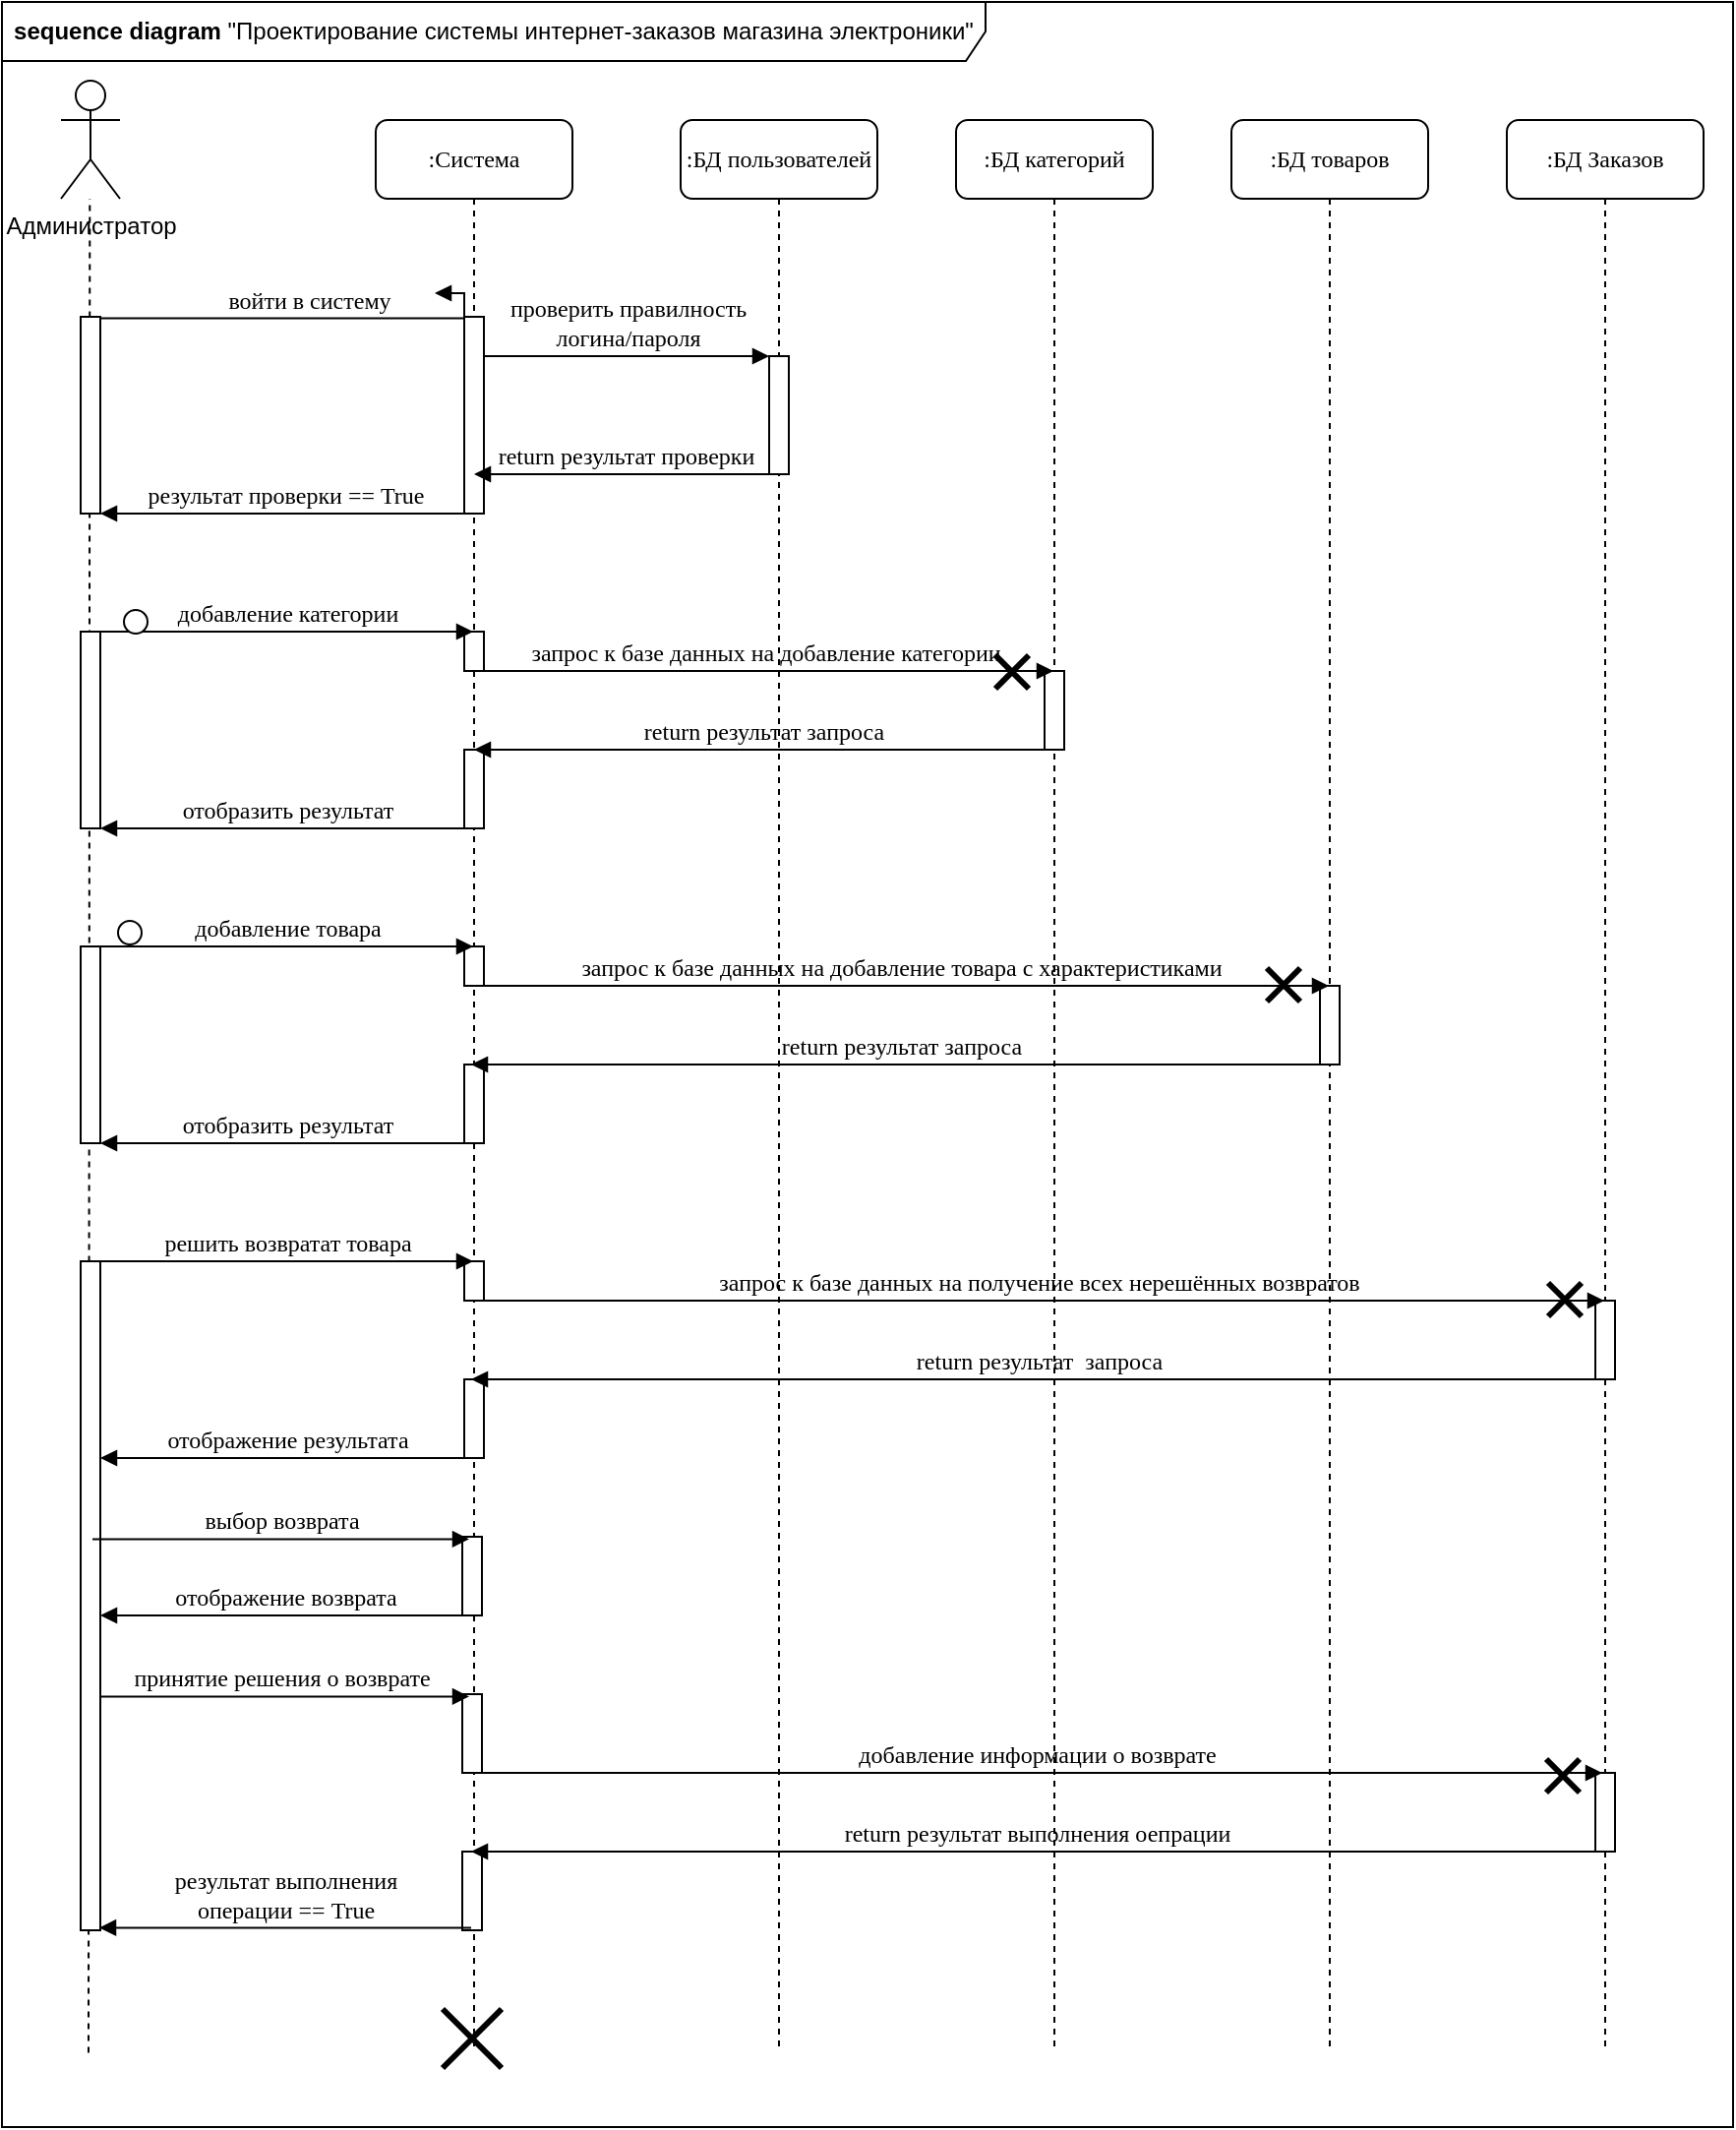 <mxfile version="12.9.10" type="github">
  <diagram id="oVIxdxJxopVWfWYeocZR" name="Page-1">
    <mxGraphModel dx="969" dy="491" grid="1" gridSize="10" guides="1" tooltips="1" connect="1" arrows="1" fold="1" page="1" pageScale="1" pageWidth="1169" pageHeight="827" math="0" shadow="0">
      <root>
        <mxCell id="0" />
        <mxCell id="1" parent="0" />
        <mxCell id="8eUQbEYo9qWNAHGdR6pD-3" value="&lt;b&gt;sequence diagram&lt;/b&gt;&amp;nbsp;&quot;Проектирование системы интернет-заказов магазина электроники&quot;" style="shape=umlFrame;whiteSpace=wrap;html=1;width=500;height=30;" vertex="1" parent="1">
          <mxGeometry x="40" y="40" width="880" height="1080" as="geometry" />
        </mxCell>
        <mxCell id="8eUQbEYo9qWNAHGdR6pD-4" value=":Система" style="shape=umlLifeline;perimeter=lifelinePerimeter;whiteSpace=wrap;html=1;container=1;collapsible=0;recursiveResize=0;outlineConnect=0;rounded=1;shadow=0;comic=0;labelBackgroundColor=none;strokeWidth=1;fontFamily=Verdana;fontSize=12;align=center;" vertex="1" parent="1">
          <mxGeometry x="230" y="100" width="100" height="980" as="geometry" />
        </mxCell>
        <mxCell id="8eUQbEYo9qWNAHGdR6pD-5" value="" style="html=1;points=[];perimeter=orthogonalPerimeter;rounded=0;shadow=0;comic=0;labelBackgroundColor=none;strokeWidth=1;fontFamily=Verdana;fontSize=12;align=center;" vertex="1" parent="8eUQbEYo9qWNAHGdR6pD-4">
          <mxGeometry x="45" y="100" width="10" height="100" as="geometry" />
        </mxCell>
        <mxCell id="8eUQbEYo9qWNAHGdR6pD-6" value="" style="html=1;points=[];perimeter=orthogonalPerimeter;rounded=0;shadow=0;comic=0;labelBackgroundColor=none;strokeWidth=1;fontFamily=Verdana;fontSize=12;align=center;" vertex="1" parent="8eUQbEYo9qWNAHGdR6pD-4">
          <mxGeometry x="45" y="260" width="10" height="20" as="geometry" />
        </mxCell>
        <mxCell id="8eUQbEYo9qWNAHGdR6pD-7" value="" style="html=1;points=[];perimeter=orthogonalPerimeter;rounded=0;shadow=0;comic=0;labelBackgroundColor=none;strokeWidth=1;fontFamily=Verdana;fontSize=12;align=center;" vertex="1" parent="8eUQbEYo9qWNAHGdR6pD-4">
          <mxGeometry x="45" y="320" width="10" height="40" as="geometry" />
        </mxCell>
        <mxCell id="8eUQbEYo9qWNAHGdR6pD-8" value="" style="html=1;points=[];perimeter=orthogonalPerimeter;rounded=0;shadow=0;comic=0;labelBackgroundColor=none;strokeWidth=1;fontFamily=Verdana;fontSize=12;align=center;" vertex="1" parent="8eUQbEYo9qWNAHGdR6pD-4">
          <mxGeometry x="44" y="720" width="10" height="40" as="geometry" />
        </mxCell>
        <mxCell id="8eUQbEYo9qWNAHGdR6pD-12" value="" style="html=1;points=[];perimeter=orthogonalPerimeter;rounded=0;shadow=0;comic=0;labelBackgroundColor=none;strokeWidth=1;fontFamily=Verdana;fontSize=12;align=center;" vertex="1" parent="8eUQbEYo9qWNAHGdR6pD-4">
          <mxGeometry x="44" y="800" width="10" height="40" as="geometry" />
        </mxCell>
        <mxCell id="8eUQbEYo9qWNAHGdR6pD-13" value="принятие решения о возврате" style="html=1;verticalAlign=bottom;endArrow=block;labelBackgroundColor=none;fontFamily=Verdana;fontSize=12;elbow=vertical;exitX=0.7;exitY=0.706;exitDx=0;exitDy=0;exitPerimeter=0;" edge="1" parent="8eUQbEYo9qWNAHGdR6pD-4">
          <mxGeometry relative="1" as="geometry">
            <mxPoint x="-144.0" y="801.2" as="sourcePoint" />
            <mxPoint x="47.5" y="801.2" as="targetPoint" />
            <Array as="points" />
          </mxGeometry>
        </mxCell>
        <mxCell id="8eUQbEYo9qWNAHGdR6pD-14" value="" style="html=1;points=[];perimeter=orthogonalPerimeter;rounded=0;shadow=0;comic=0;labelBackgroundColor=none;strokeWidth=1;fontFamily=Verdana;fontSize=12;align=center;" vertex="1" parent="8eUQbEYo9qWNAHGdR6pD-4">
          <mxGeometry x="44" y="880" width="10" height="40" as="geometry" />
        </mxCell>
        <mxCell id="8eUQbEYo9qWNAHGdR6pD-83" value="" style="shape=umlDestroy;whiteSpace=wrap;html=1;strokeWidth=3;" vertex="1" parent="8eUQbEYo9qWNAHGdR6pD-4">
          <mxGeometry x="34" y="960" width="30" height="30" as="geometry" />
        </mxCell>
        <mxCell id="8eUQbEYo9qWNAHGdR6pD-15" value=":БД пользователей" style="shape=umlLifeline;perimeter=lifelinePerimeter;whiteSpace=wrap;html=1;container=1;collapsible=0;recursiveResize=0;outlineConnect=0;rounded=1;shadow=0;comic=0;labelBackgroundColor=none;strokeWidth=1;fontFamily=Verdana;fontSize=12;align=center;" vertex="1" parent="1">
          <mxGeometry x="385" y="100" width="100" height="980" as="geometry" />
        </mxCell>
        <mxCell id="8eUQbEYo9qWNAHGdR6pD-16" value="" style="html=1;points=[];perimeter=orthogonalPerimeter;rounded=0;shadow=0;comic=0;labelBackgroundColor=none;strokeWidth=1;fontFamily=Verdana;fontSize=12;align=center;" vertex="1" parent="8eUQbEYo9qWNAHGdR6pD-15">
          <mxGeometry x="45" y="120" width="10" height="60" as="geometry" />
        </mxCell>
        <mxCell id="8eUQbEYo9qWNAHGdR6pD-17" value=":БД категорий" style="shape=umlLifeline;perimeter=lifelinePerimeter;whiteSpace=wrap;html=1;container=1;collapsible=0;recursiveResize=0;outlineConnect=0;rounded=1;shadow=0;comic=0;labelBackgroundColor=none;strokeWidth=1;fontFamily=Verdana;fontSize=12;align=center;" vertex="1" parent="1">
          <mxGeometry x="525" y="100" width="100" height="980" as="geometry" />
        </mxCell>
        <mxCell id="8eUQbEYo9qWNAHGdR6pD-18" value="" style="html=1;points=[];perimeter=orthogonalPerimeter;rounded=0;shadow=0;comic=0;labelBackgroundColor=none;strokeWidth=1;fontFamily=Verdana;fontSize=12;align=center;" vertex="1" parent="8eUQbEYo9qWNAHGdR6pD-17">
          <mxGeometry x="45" y="280" width="10" height="40" as="geometry" />
        </mxCell>
        <mxCell id="8eUQbEYo9qWNAHGdR6pD-19" value=":БД товаров" style="shape=umlLifeline;perimeter=lifelinePerimeter;whiteSpace=wrap;html=1;container=1;collapsible=0;recursiveResize=0;outlineConnect=0;rounded=1;shadow=0;comic=0;labelBackgroundColor=none;strokeWidth=1;fontFamily=Verdana;fontSize=12;align=center;" vertex="1" parent="1">
          <mxGeometry x="665" y="100" width="100" height="980" as="geometry" />
        </mxCell>
        <mxCell id="8eUQbEYo9qWNAHGdR6pD-20" value="" style="html=1;points=[];perimeter=orthogonalPerimeter;rounded=0;shadow=0;comic=0;labelBackgroundColor=none;strokeWidth=1;fontFamily=Verdana;fontSize=12;align=center;" vertex="1" parent="8eUQbEYo9qWNAHGdR6pD-19">
          <mxGeometry x="45" y="440" width="10" height="40" as="geometry" />
        </mxCell>
        <mxCell id="8eUQbEYo9qWNAHGdR6pD-21" value=":БД Заказов" style="shape=umlLifeline;perimeter=lifelinePerimeter;whiteSpace=wrap;html=1;container=1;collapsible=0;recursiveResize=0;outlineConnect=0;rounded=1;shadow=0;comic=0;labelBackgroundColor=none;strokeWidth=1;fontFamily=Verdana;fontSize=12;align=center;" vertex="1" parent="1">
          <mxGeometry x="805" y="100" width="100" height="980" as="geometry" />
        </mxCell>
        <mxCell id="8eUQbEYo9qWNAHGdR6pD-23" value="" style="html=1;points=[];perimeter=orthogonalPerimeter;rounded=0;shadow=0;comic=0;labelBackgroundColor=none;strokeWidth=1;fontFamily=Verdana;fontSize=12;align=center;" vertex="1" parent="8eUQbEYo9qWNAHGdR6pD-21">
          <mxGeometry x="45" y="840" width="10" height="40" as="geometry" />
        </mxCell>
        <mxCell id="8eUQbEYo9qWNAHGdR6pD-24" value="войти в систему" style="html=1;verticalAlign=bottom;endArrow=block;labelBackgroundColor=none;fontFamily=Verdana;fontSize=12;elbow=vertical;rounded=0;edgeStyle=orthogonalEdgeStyle;exitX=1.04;exitY=0.008;exitDx=0;exitDy=0;exitPerimeter=0;" edge="1" parent="1" source="8eUQbEYo9qWNAHGdR6pD-30">
          <mxGeometry relative="1" as="geometry">
            <mxPoint x="205" y="210" as="sourcePoint" />
            <mxPoint x="260" y="188" as="targetPoint" />
            <Array as="points">
              <mxPoint x="275" y="201" />
              <mxPoint x="275" y="188" />
            </Array>
          </mxGeometry>
        </mxCell>
        <mxCell id="8eUQbEYo9qWNAHGdR6pD-25" value="проверить правилность&lt;br&gt;логина/пароля" style="html=1;verticalAlign=bottom;endArrow=block;entryX=0;entryY=0;labelBackgroundColor=none;fontFamily=Verdana;fontSize=12;edgeStyle=elbowEdgeStyle;elbow=vertical;" edge="1" parent="1" source="8eUQbEYo9qWNAHGdR6pD-5" target="8eUQbEYo9qWNAHGdR6pD-16">
          <mxGeometry relative="1" as="geometry">
            <mxPoint x="355" y="220" as="sourcePoint" />
          </mxGeometry>
        </mxCell>
        <mxCell id="8eUQbEYo9qWNAHGdR6pD-26" value="Администратор" style="shape=umlActor;verticalLabelPosition=bottom;labelBackgroundColor=#ffffff;verticalAlign=top;html=1;outlineConnect=0;" vertex="1" parent="1">
          <mxGeometry x="70" y="80" width="30" height="60" as="geometry" />
        </mxCell>
        <mxCell id="8eUQbEYo9qWNAHGdR6pD-27" value="return результат проверки" style="html=1;verticalAlign=bottom;endArrow=block;labelBackgroundColor=none;fontFamily=Verdana;fontSize=12;edgeStyle=elbowEdgeStyle;elbow=vertical;" edge="1" parent="1" source="8eUQbEYo9qWNAHGdR6pD-15" target="8eUQbEYo9qWNAHGdR6pD-4">
          <mxGeometry relative="1" as="geometry">
            <mxPoint x="290" y="229.69" as="sourcePoint" />
            <mxPoint x="440" y="230" as="targetPoint" />
            <Array as="points">
              <mxPoint x="360" y="280" />
            </Array>
          </mxGeometry>
        </mxCell>
        <mxCell id="8eUQbEYo9qWNAHGdR6pD-28" value="результат проверки == True" style="html=1;verticalAlign=bottom;endArrow=block;labelBackgroundColor=none;fontFamily=Verdana;fontSize=12;elbow=vertical;" edge="1" parent="1" target="8eUQbEYo9qWNAHGdR6pD-30">
          <mxGeometry relative="1" as="geometry">
            <mxPoint x="278.5" y="300" as="sourcePoint" />
            <mxPoint x="86" y="302" as="targetPoint" />
          </mxGeometry>
        </mxCell>
        <mxCell id="8eUQbEYo9qWNAHGdR6pD-29" value="" style="endArrow=none;dashed=1;html=1;strokeColor=#000000;exitX=0.05;exitY=0.965;exitDx=0;exitDy=0;exitPerimeter=0;" edge="1" parent="1" source="8eUQbEYo9qWNAHGdR6pD-3">
          <mxGeometry width="50" height="50" relative="1" as="geometry">
            <mxPoint x="84" y="1038" as="sourcePoint" />
            <mxPoint x="84.66" y="140" as="targetPoint" />
          </mxGeometry>
        </mxCell>
        <mxCell id="8eUQbEYo9qWNAHGdR6pD-30" value="" style="html=1;points=[];perimeter=orthogonalPerimeter;rounded=0;shadow=0;comic=0;labelBackgroundColor=none;strokeWidth=1;fontFamily=Verdana;fontSize=12;align=center;" vertex="1" parent="1">
          <mxGeometry x="80" y="200" width="10" height="100" as="geometry" />
        </mxCell>
        <mxCell id="8eUQbEYo9qWNAHGdR6pD-31" value="" style="html=1;points=[];perimeter=orthogonalPerimeter;rounded=0;shadow=0;comic=0;labelBackgroundColor=none;strokeWidth=1;fontFamily=Verdana;fontSize=12;align=center;" vertex="1" parent="1">
          <mxGeometry x="80" y="360" width="10" height="100" as="geometry" />
        </mxCell>
        <mxCell id="8eUQbEYo9qWNAHGdR6pD-32" value="добавление категории" style="html=1;verticalAlign=bottom;endArrow=block;labelBackgroundColor=none;fontFamily=Verdana;fontSize=12;elbow=vertical;exitX=1;exitY=0;exitDx=0;exitDy=0;exitPerimeter=0;" edge="1" parent="1" source="8eUQbEYo9qWNAHGdR6pD-31" target="8eUQbEYo9qWNAHGdR6pD-4">
          <mxGeometry relative="1" as="geometry">
            <mxPoint x="100" y="380" as="sourcePoint" />
            <mxPoint x="584.5" y="410" as="targetPoint" />
            <Array as="points" />
          </mxGeometry>
        </mxCell>
        <mxCell id="8eUQbEYo9qWNAHGdR6pD-33" value="запрос к базе данных на добавление категории&lt;span style=&quot;font-family: monospace ; font-size: 0px&quot;&gt;%3CmxGraphModel%3E%3Croot%3E%3CmxCell%20id%3D%220%22%2F%3E%3CmxCell%20id%3D%221%22%20parent%3D%220%22%2F%3E%3CmxCell%20id%3D%222%22%20value%3D%22%D0%BF%D0%BE%D0%B8%D1%81%D0%BA%20%D0%BF%D0%BE%20%D1%85%D0%B0%D1%80%D0%B0%D0%BA%D1%82%D0%B5%D1%80%D0%B8%D1%81%D1%82%D0%B8%D0%BA%D0%B0%D0%BC%22%20style%3D%22html%3D1%3BverticalAlign%3Dbottom%3BendArrow%3Dblock%3BlabelBackgroundColor%3Dnone%3BfontFamily%3DVerdana%3BfontSize%3D12%3Belbow%3Dvertical%3BexitX%3D1%3BexitY%3D0%3BexitDx%3D0%3BexitDy%3D0%3BexitPerimeter%3D0%3B%22%20edge%3D%221%22%20parent%3D%221%22%3E%3CmxGeometry%20relative%3D%221%22%20as%3D%22geometry%22%3E%3CmxPoint%20x%3D%2250%22%20y%3D%22360%22%20as%3D%22sourcePoint%22%2F%3E%3CmxPoint%20x%3D%22239.5%22%20y%3D%22360%22%20as%3D%22targetPoint%22%2F%3E%3CArray%20as%3D%22points%22%2F%3E%3C%2FmxGeometry%3E%3C%2FmxCell%3E%3C%2Froot%3E%3C%2FmxGraphModel%3E&lt;/span&gt;" style="html=1;verticalAlign=bottom;endArrow=block;labelBackgroundColor=none;fontFamily=Verdana;fontSize=12;elbow=vertical;" edge="1" parent="1" source="8eUQbEYo9qWNAHGdR6pD-4" target="8eUQbEYo9qWNAHGdR6pD-17">
          <mxGeometry relative="1" as="geometry">
            <mxPoint x="310" y="370" as="sourcePoint" />
            <mxPoint x="499.5" y="370" as="targetPoint" />
            <Array as="points">
              <mxPoint x="510" y="380" />
            </Array>
          </mxGeometry>
        </mxCell>
        <mxCell id="8eUQbEYo9qWNAHGdR6pD-34" value="return результат запроса" style="html=1;verticalAlign=bottom;endArrow=block;labelBackgroundColor=none;fontFamily=Verdana;fontSize=12;elbow=vertical;" edge="1" parent="1" source="8eUQbEYo9qWNAHGdR6pD-17" target="8eUQbEYo9qWNAHGdR6pD-4">
          <mxGeometry relative="1" as="geometry">
            <mxPoint x="289.667" y="390" as="sourcePoint" />
            <mxPoint x="724.5" y="390" as="targetPoint" />
            <Array as="points">
              <mxPoint x="530" y="420" />
            </Array>
          </mxGeometry>
        </mxCell>
        <mxCell id="8eUQbEYo9qWNAHGdR6pD-35" value="отобразить результат" style="html=1;verticalAlign=bottom;endArrow=block;labelBackgroundColor=none;fontFamily=Verdana;fontSize=12;elbow=vertical;" edge="1" parent="1" source="8eUQbEYo9qWNAHGdR6pD-4" target="8eUQbEYo9qWNAHGdR6pD-31">
          <mxGeometry relative="1" as="geometry">
            <mxPoint x="90" y="470" as="sourcePoint" />
            <mxPoint x="85" y="450" as="targetPoint" />
            <Array as="points">
              <mxPoint x="190" y="460" />
            </Array>
          </mxGeometry>
        </mxCell>
        <mxCell id="8eUQbEYo9qWNAHGdR6pD-36" value="" style="html=1;points=[];perimeter=orthogonalPerimeter;rounded=0;shadow=0;comic=0;labelBackgroundColor=none;strokeWidth=1;fontFamily=Verdana;fontSize=12;align=center;" vertex="1" parent="1">
          <mxGeometry x="275" y="520" width="10" height="20" as="geometry" />
        </mxCell>
        <mxCell id="8eUQbEYo9qWNAHGdR6pD-37" value="" style="html=1;points=[];perimeter=orthogonalPerimeter;rounded=0;shadow=0;comic=0;labelBackgroundColor=none;strokeWidth=1;fontFamily=Verdana;fontSize=12;align=center;" vertex="1" parent="1">
          <mxGeometry x="275" y="580" width="10" height="40" as="geometry" />
        </mxCell>
        <mxCell id="8eUQbEYo9qWNAHGdR6pD-38" value="" style="html=1;points=[];perimeter=orthogonalPerimeter;rounded=0;shadow=0;comic=0;labelBackgroundColor=none;strokeWidth=1;fontFamily=Verdana;fontSize=12;align=center;" vertex="1" parent="1">
          <mxGeometry x="80" y="520" width="10" height="100" as="geometry" />
        </mxCell>
        <mxCell id="8eUQbEYo9qWNAHGdR6pD-39" value="добавление товара" style="html=1;verticalAlign=bottom;endArrow=block;labelBackgroundColor=none;fontFamily=Verdana;fontSize=12;elbow=vertical;exitX=1;exitY=0;exitDx=0;exitDy=0;exitPerimeter=0;" edge="1" parent="1" source="8eUQbEYo9qWNAHGdR6pD-38">
          <mxGeometry relative="1" as="geometry">
            <mxPoint x="100" y="540" as="sourcePoint" />
            <mxPoint x="279.5" y="520" as="targetPoint" />
            <Array as="points" />
          </mxGeometry>
        </mxCell>
        <mxCell id="8eUQbEYo9qWNAHGdR6pD-40" value="запрос к базе данных на добавление товара с характеристиками&lt;span style=&quot;font-family: monospace ; font-size: 0px&quot;&gt;% на товар 3CmxGraphModel%3E%3Croot%3E%3CmxCell%20id%3D%220%22%2F%3E%3CmxCell%20id%3D%221%22%20parent%3D%220%22%2F%3E%3CmxCell%20id%3D%222%22%20value%3D%22%D0%BF%D0%BE%D0%B8%D1%81%D0%BA%20%D0%BF%D0%BE%20%D1%85%D0%B0%D1%80%D0%B0%D0%BA%D1%82%D0%B5%D1%80%D0%B8%D1%81%D1%82%D0%B8%D0%BA%D0%B0%D0%BC%22%20style%3D%22html%3D1%3BverticalAlign%3Dbottom%3BendArrow%3Dblock%3BlabelBackgroundColor%3Dnone%3BfontFamily%3DVerdana%3BfontSize%3D12%3Belbow%3Dvertical%3BexitX%3D1%3BexitY%3D0%3BexitDx%3D0%3BexitDy%3D0%3BexitPerimeter%3D0%3B%22%20edge%3D%221%22%20parent%3D%221%22%3E%3CmxGeometry%20relative%3D%221%22%20as%3D%22geometry%22%3E%3CmxPoint%20x%3D%2250%22%20y%3D%22360%22%20as%3D%22sourcePoint%22%2F%3E%3CmxPoint%20x%3D%22239.5%22%20y%3D%22360%22%20as%3D%22targetPoint%22%2F%3E%3CArray%20as%3D%22points%22%2F%3E%3C%2FmxGeometry%3E%3C%2FmxCell%3E%3C%2Froot%3E%3C%2FmxGraphModel%3E п&lt;/span&gt;" style="html=1;verticalAlign=bottom;endArrow=block;labelBackgroundColor=none;fontFamily=Verdana;fontSize=12;elbow=vertical;" edge="1" parent="1" target="8eUQbEYo9qWNAHGdR6pD-19">
          <mxGeometry relative="1" as="geometry">
            <mxPoint x="278.5" y="540" as="sourcePoint" />
            <mxPoint x="574.5" y="540" as="targetPoint" />
            <Array as="points">
              <mxPoint x="510" y="540" />
            </Array>
          </mxGeometry>
        </mxCell>
        <mxCell id="8eUQbEYo9qWNAHGdR6pD-41" value="return результат запроса" style="html=1;verticalAlign=bottom;endArrow=block;labelBackgroundColor=none;fontFamily=Verdana;fontSize=12;elbow=vertical;" edge="1" parent="1" source="8eUQbEYo9qWNAHGdR6pD-19">
          <mxGeometry relative="1" as="geometry">
            <mxPoint x="574.5" y="580" as="sourcePoint" />
            <mxPoint x="278.5" y="580" as="targetPoint" />
            <Array as="points">
              <mxPoint x="530" y="580" />
            </Array>
          </mxGeometry>
        </mxCell>
        <mxCell id="8eUQbEYo9qWNAHGdR6pD-42" value="отобразить результат" style="html=1;verticalAlign=bottom;endArrow=block;labelBackgroundColor=none;fontFamily=Verdana;fontSize=12;elbow=vertical;" edge="1" parent="1" target="8eUQbEYo9qWNAHGdR6pD-38">
          <mxGeometry relative="1" as="geometry">
            <mxPoint x="279.5" y="620" as="sourcePoint" />
            <mxPoint x="85" y="610" as="targetPoint" />
            <Array as="points">
              <mxPoint x="190" y="620" />
            </Array>
          </mxGeometry>
        </mxCell>
        <mxCell id="8eUQbEYo9qWNAHGdR6pD-50" value="" style="shape=umlDestroy;whiteSpace=wrap;html=1;strokeWidth=3;" vertex="1" parent="1">
          <mxGeometry x="545" y="372" width="17" height="17" as="geometry" />
        </mxCell>
        <mxCell id="8eUQbEYo9qWNAHGdR6pD-51" value="" style="shape=umlDestroy;whiteSpace=wrap;html=1;strokeWidth=3;" vertex="1" parent="1">
          <mxGeometry x="683" y="531" width="17" height="17" as="geometry" />
        </mxCell>
        <mxCell id="8eUQbEYo9qWNAHGdR6pD-53" value="" style="ellipse;html=1;shape=startState;fillColor=#FFFFFF;strokeColor=#000000;" vertex="1" parent="1">
          <mxGeometry x="95" y="503" width="20" height="20" as="geometry" />
        </mxCell>
        <mxCell id="8eUQbEYo9qWNAHGdR6pD-54" value="" style="ellipse;html=1;shape=startState;fillColor=#FFFFFF;strokeColor=#000000;" vertex="1" parent="1">
          <mxGeometry x="98" y="345" width="20" height="20" as="geometry" />
        </mxCell>
        <mxCell id="8eUQbEYo9qWNAHGdR6pD-65" value="" style="html=1;points=[];perimeter=orthogonalPerimeter;rounded=0;shadow=0;comic=0;labelBackgroundColor=none;strokeWidth=1;fontFamily=Verdana;fontSize=12;align=center;" vertex="1" parent="1">
          <mxGeometry x="850" y="700" width="10" height="40" as="geometry" />
        </mxCell>
        <mxCell id="8eUQbEYo9qWNAHGdR6pD-66" value="" style="html=1;points=[];perimeter=orthogonalPerimeter;rounded=0;shadow=0;comic=0;labelBackgroundColor=none;strokeWidth=1;fontFamily=Verdana;fontSize=12;align=center;" vertex="1" parent="1">
          <mxGeometry x="275" y="680" width="10" height="20" as="geometry" />
        </mxCell>
        <mxCell id="8eUQbEYo9qWNAHGdR6pD-67" value="" style="html=1;points=[];perimeter=orthogonalPerimeter;rounded=0;shadow=0;comic=0;labelBackgroundColor=none;strokeWidth=1;fontFamily=Verdana;fontSize=12;align=center;" vertex="1" parent="1">
          <mxGeometry x="275" y="740" width="10" height="40" as="geometry" />
        </mxCell>
        <mxCell id="8eUQbEYo9qWNAHGdR6pD-68" value="" style="html=1;points=[];perimeter=orthogonalPerimeter;rounded=0;shadow=0;comic=0;labelBackgroundColor=none;strokeWidth=1;fontFamily=Verdana;fontSize=12;align=center;" vertex="1" parent="1">
          <mxGeometry x="80" y="680" width="10" height="340" as="geometry" />
        </mxCell>
        <mxCell id="8eUQbEYo9qWNAHGdR6pD-69" value="решить возвратат товара" style="html=1;verticalAlign=bottom;endArrow=block;labelBackgroundColor=none;fontFamily=Verdana;fontSize=12;elbow=vertical;exitX=1;exitY=0;exitDx=0;exitDy=0;exitPerimeter=0;" edge="1" parent="1" source="8eUQbEYo9qWNAHGdR6pD-68">
          <mxGeometry relative="1" as="geometry">
            <mxPoint x="100" y="700" as="sourcePoint" />
            <mxPoint x="279.5" y="680" as="targetPoint" />
            <Array as="points" />
          </mxGeometry>
        </mxCell>
        <mxCell id="8eUQbEYo9qWNAHGdR6pD-70" value="запрос к базе данных на получение всех нерешённых возвратов&lt;span style=&quot;font-family: monospace ; font-size: 0px&quot;&gt;%3CmxGraphModel%3E%3Croot%3E%3CmxCell%20id%3D%220%22%2F%3E%3CmxCell%20id%3D%221%22%20parent%3D%220%22%2F%3E%3CmxCell%20id%3D%222%22%20value%3D%22%D0%BF%D0%BE%D0%B8%D1%81%D0%BA%20%D0%BF%D0%BE%20%D1%85%D0%B0%D1%80%D0%B0%D0%BA%D1%82%D0%B5%D1%80%D0%B8%D1%81%D1%82%D0%B8%D0%BA%D0%B0%D0%BC%22%20style%3D%22html%3D1%3BverticalAlign%3Dbottom%3BendArrow%3Dblock%3BlabelBackgroundColor%3Dnone%3BfontFamily%3DVerdana%3BfontSize%3D12%3Belbow%3Dvertical%3BexitX%3D1%3BexitY%3D0%3BexitDx%3D0%3BexitDy%3D0%3BexitPerimeter%3D0%3B%22%20edge%3D%221%22%20parent%3D%221%22%3E%3CmxGeometry%20relative%3D%221%22%20as%3D%22geometry%22%3E%3CmxPoint%20x%3D%2250%22%20y%3D%22360%22%20as%3D%22sourcePoint%22%2F%3E%3CmxPoint%20x%3D%22239.5%22%20y%3D%22360%22%20as%3D%22targetPoint%22%2F%3E%3CArray%20as%3D%22points%22%2F%3E%3C%2FmxGeometry%3E%3C%2FmxCell%3E%3C%2Froot%3E%3C%2FmxGraphModel%3E&amp;nbsp; на&amp;nbsp;&lt;/span&gt;" style="html=1;verticalAlign=bottom;endArrow=block;labelBackgroundColor=none;fontFamily=Verdana;fontSize=12;elbow=vertical;" edge="1" parent="1">
          <mxGeometry relative="1" as="geometry">
            <mxPoint x="278.5" y="700" as="sourcePoint" />
            <mxPoint x="854.5" y="700" as="targetPoint" />
            <Array as="points">
              <mxPoint x="510" y="700" />
            </Array>
          </mxGeometry>
        </mxCell>
        <mxCell id="8eUQbEYo9qWNAHGdR6pD-71" value="return результат&amp;nbsp; запроса" style="html=1;verticalAlign=bottom;endArrow=block;labelBackgroundColor=none;fontFamily=Verdana;fontSize=12;elbow=vertical;" edge="1" parent="1">
          <mxGeometry relative="1" as="geometry">
            <mxPoint x="854.5" y="740" as="sourcePoint" />
            <mxPoint x="278.5" y="740" as="targetPoint" />
            <Array as="points">
              <mxPoint x="530" y="740" />
            </Array>
          </mxGeometry>
        </mxCell>
        <mxCell id="8eUQbEYo9qWNAHGdR6pD-72" value="отображение результата" style="html=1;verticalAlign=bottom;endArrow=block;labelBackgroundColor=none;fontFamily=Verdana;fontSize=12;elbow=vertical;" edge="1" parent="1" target="8eUQbEYo9qWNAHGdR6pD-68">
          <mxGeometry relative="1" as="geometry">
            <mxPoint x="279.5" y="780" as="sourcePoint" />
            <mxPoint x="85" y="770" as="targetPoint" />
            <Array as="points">
              <mxPoint x="190" y="780" />
            </Array>
          </mxGeometry>
        </mxCell>
        <mxCell id="8eUQbEYo9qWNAHGdR6pD-73" value="" style="shape=umlDestroy;whiteSpace=wrap;html=1;strokeWidth=3;" vertex="1" parent="1">
          <mxGeometry x="826" y="691" width="17" height="17" as="geometry" />
        </mxCell>
        <mxCell id="8eUQbEYo9qWNAHGdR6pD-74" value="выбор возврата" style="html=1;verticalAlign=bottom;endArrow=block;labelBackgroundColor=none;fontFamily=Verdana;fontSize=12;elbow=vertical;exitX=0.7;exitY=0.706;exitDx=0;exitDy=0;exitPerimeter=0;" edge="1" parent="1">
          <mxGeometry relative="1" as="geometry">
            <mxPoint x="86" y="821.2" as="sourcePoint" />
            <mxPoint x="277.5" y="821.2" as="targetPoint" />
            <Array as="points" />
          </mxGeometry>
        </mxCell>
        <mxCell id="8eUQbEYo9qWNAHGdR6pD-75" value="отображение возврата" style="html=1;verticalAlign=bottom;endArrow=block;labelBackgroundColor=none;fontFamily=Verdana;fontSize=12;elbow=vertical;" edge="1" parent="1" target="8eUQbEYo9qWNAHGdR6pD-68">
          <mxGeometry relative="1" as="geometry">
            <mxPoint x="278.5" y="860" as="sourcePoint" />
            <mxPoint x="303.5" y="890" as="targetPoint" />
            <Array as="points">
              <mxPoint x="199" y="860" />
            </Array>
          </mxGeometry>
        </mxCell>
        <mxCell id="8eUQbEYo9qWNAHGdR6pD-76" value="добавление информации о возврате" style="html=1;verticalAlign=bottom;endArrow=block;labelBackgroundColor=none;fontFamily=Verdana;fontSize=12;elbow=vertical;" edge="1" parent="1">
          <mxGeometry relative="1" as="geometry">
            <mxPoint x="278.5" y="940" as="sourcePoint" />
            <mxPoint x="853.5" y="940" as="targetPoint" />
            <Array as="points">
              <mxPoint x="369" y="940" />
            </Array>
          </mxGeometry>
        </mxCell>
        <mxCell id="8eUQbEYo9qWNAHGdR6pD-77" value="return результат выполнения оепрации" style="html=1;verticalAlign=bottom;endArrow=block;labelBackgroundColor=none;fontFamily=Verdana;fontSize=12;elbow=vertical;" edge="1" parent="1">
          <mxGeometry relative="1" as="geometry">
            <mxPoint x="853.5" y="980" as="sourcePoint" />
            <mxPoint x="278.5" y="980" as="targetPoint" />
            <Array as="points">
              <mxPoint x="379" y="980" />
            </Array>
          </mxGeometry>
        </mxCell>
        <mxCell id="8eUQbEYo9qWNAHGdR6pD-78" value="результат выполнения&lt;br&gt;операции == True" style="html=1;verticalAlign=bottom;endArrow=block;labelBackgroundColor=none;fontFamily=Verdana;fontSize=12;elbow=vertical;entryX=0.95;entryY=0.997;entryDx=0;entryDy=0;entryPerimeter=0;" edge="1" parent="1">
          <mxGeometry relative="1" as="geometry">
            <mxPoint x="278.5" y="1018.74" as="sourcePoint" />
            <mxPoint x="89.5" y="1018.74" as="targetPoint" />
            <Array as="points" />
          </mxGeometry>
        </mxCell>
        <mxCell id="8eUQbEYo9qWNAHGdR6pD-82" value="" style="shape=umlDestroy;whiteSpace=wrap;html=1;strokeWidth=3;" vertex="1" parent="1">
          <mxGeometry x="825" y="933" width="17" height="17" as="geometry" />
        </mxCell>
      </root>
    </mxGraphModel>
  </diagram>
</mxfile>
